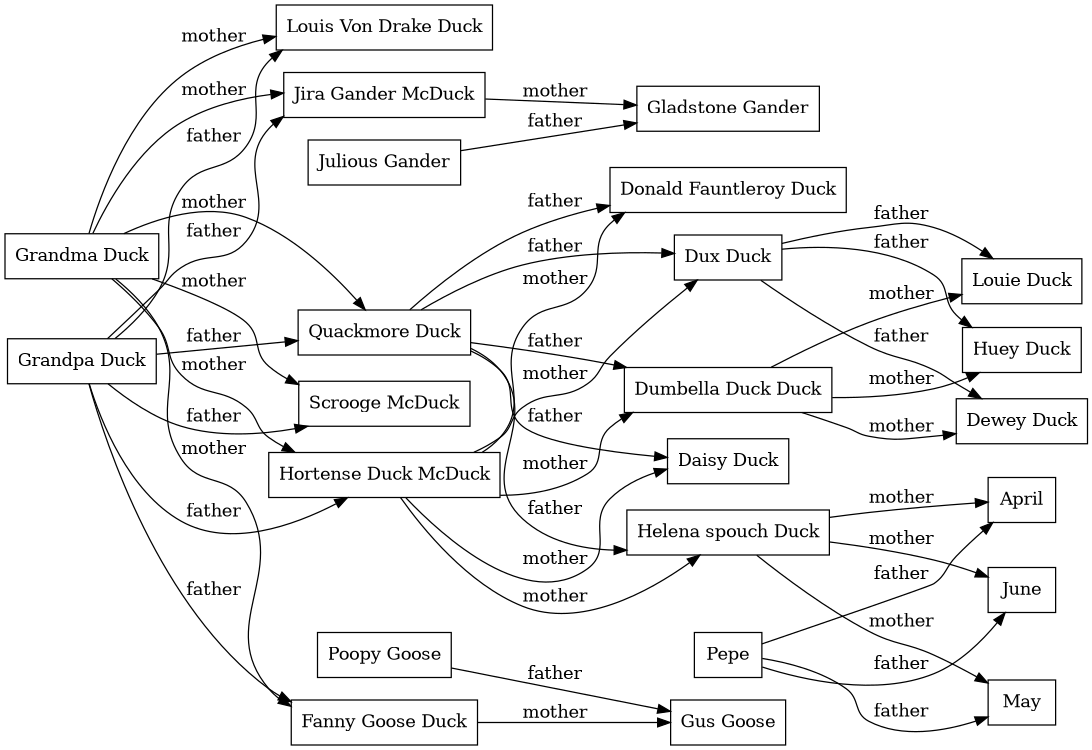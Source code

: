 digraph DUCK {
rankdir=LR;
size="8,5"
node [shape = rectangle] [color=black];
"Grandpa Duck" -> "Louis Von Drake Duck" [label="father"];
"Grandpa Duck" -> "Hortense Duck McDuck" [label="father"];
"Poopy Goose" -> "Gus Goose" [label="father"];
"Dumbella Duck Duck" -> "Louie Duck" [label="mother"];
"Hortense Duck McDuck" -> "Helena spouch Duck" [label="mother"];
"Helena spouch Duck" -> "April" [label="mother"];
"Dumbella Duck Duck" -> "Huey Duck" [label="mother"];
"Dux Duck" -> "Dewey Duck" [label="father"];
"Grandma Duck" -> "Jira Gander McDuck" [label="mother"];
"Dux Duck" -> "Huey Duck" [label="father"];
"Hortense Duck McDuck" -> "Daisy Duck" [label="mother"];
"Pepe" -> "June" [label="father"];
"Grandma Duck" -> "Hortense Duck McDuck" [label="mother"];
"Grandma Duck" -> "Scrooge McDuck" [label="mother"];
"Quackmore Duck" -> "Dux Duck" [label="father"];
"Grandpa Duck" -> "Jira Gander McDuck" [label="father"];
"Helena spouch Duck" -> "May" [label="mother"];
"Grandpa Duck" -> "Fanny Goose Duck" [label="father"];
"Fanny Goose Duck" -> "Gus Goose" [label="mother"];
"Helena spouch Duck" -> "June" [label="mother"];
"Grandma Duck" -> "Louis Von Drake Duck" [label="mother"];
"Hortense Duck McDuck" -> "Donald Fauntleroy Duck" [label="mother"];
"Dumbella Duck Duck" -> "Dewey Duck" [label="mother"];
"Dux Duck" -> "Louie Duck" [label="father"];
"Grandma Duck" -> "Quackmore Duck" [label="mother"];
"Pepe" -> "May" [label="father"];
"Grandpa Duck" -> "Quackmore Duck" [label="father"];
"Julious Gander" -> "Gladstone Gander" [label="father"];
"Pepe" -> "April" [label="father"];
"Hortense Duck McDuck" -> "Dux Duck" [label="mother"];
"Grandma Duck" -> "Fanny Goose Duck" [label="mother"];
"Quackmore Duck" -> "Donald Fauntleroy Duck" [label="father"];
"Hortense Duck McDuck" -> "Dumbella Duck Duck" [label="mother"];
"Quackmore Duck" -> "Helena spouch Duck" [label="father"];
"Quackmore Duck" -> "Dumbella Duck Duck" [label="father"];
"Grandpa Duck" -> "Scrooge McDuck" [label="father"];
"Quackmore Duck" -> "Daisy Duck" [label="father"];
"Jira Gander McDuck" -> "Gladstone Gander" [label="mother"];
}